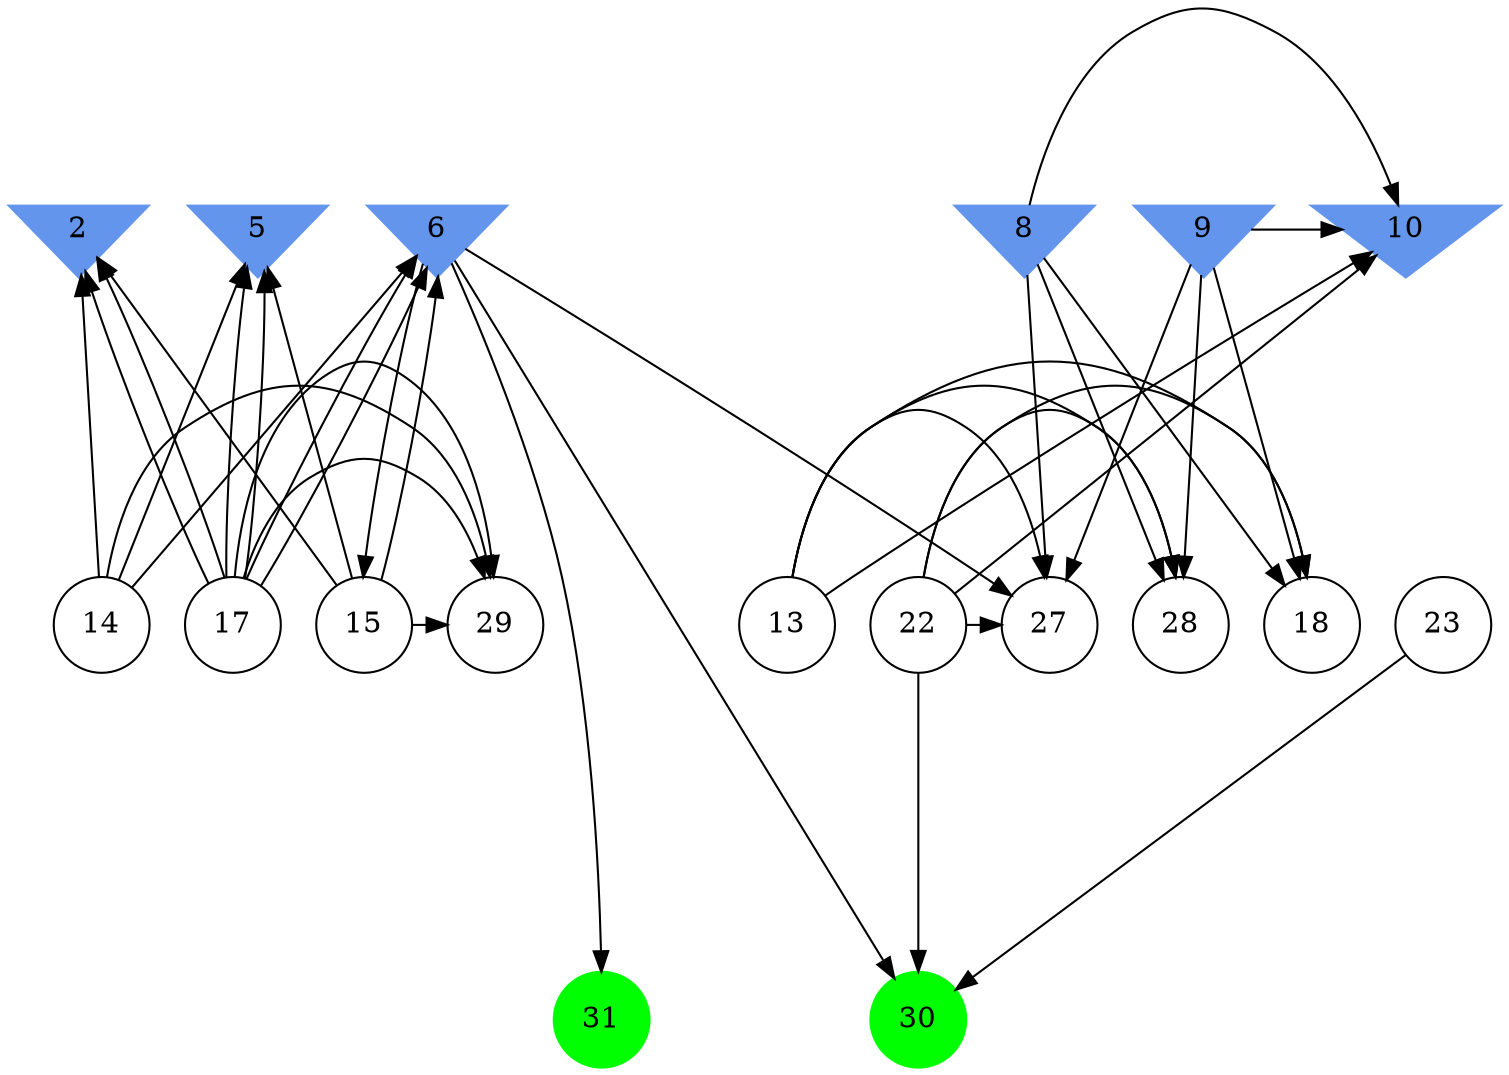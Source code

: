 digraph brain {
	ranksep=2.0;
	2 [shape=invtriangle,style=filled,color=cornflowerblue];
	5 [shape=invtriangle,style=filled,color=cornflowerblue];
	6 [shape=invtriangle,style=filled,color=cornflowerblue];
	8 [shape=invtriangle,style=filled,color=cornflowerblue];
	9 [shape=invtriangle,style=filled,color=cornflowerblue];
	10 [shape=invtriangle,style=filled,color=cornflowerblue];
	13 [shape=circle,color=black];
	14 [shape=circle,color=black];
	15 [shape=circle,color=black];
	17 [shape=circle,color=black];
	18 [shape=circle,color=black];
	22 [shape=circle,color=black];
	23 [shape=circle,color=black];
	27 [shape=circle,color=black];
	28 [shape=circle,color=black];
	29 [shape=circle,color=black];
	30 [shape=circle,style=filled,color=green];
	31 [shape=circle,style=filled,color=green];
	13	->	27;
	13	->	10;
	13	->	28;
	13	->	18;
	22	->	27;
	22	->	10;
	22	->	28;
	22	->	18;
	9	->	27;
	9	->	10;
	9	->	28;
	9	->	18;
	8	->	27;
	8	->	10;
	8	->	28;
	8	->	18;
	22	->	30;
	23	->	30;
	6	->	30;
	6	->	15;
	6	->	31;
	6	->	27;
	15	->	29;
	15	->	5;
	15	->	2;
	15	->	6;
	17	->	29;
	17	->	5;
	17	->	2;
	17	->	6;
	17	->	29;
	17	->	5;
	17	->	2;
	17	->	6;
	14	->	29;
	14	->	5;
	14	->	2;
	14	->	6;
	{ rank=same; 2; 5; 6; 8; 9; 10; }
	{ rank=same; 13; 14; 15; 17; 18; 22; 23; 27; 28; 29; }
	{ rank=same; 30; 31; }
}
